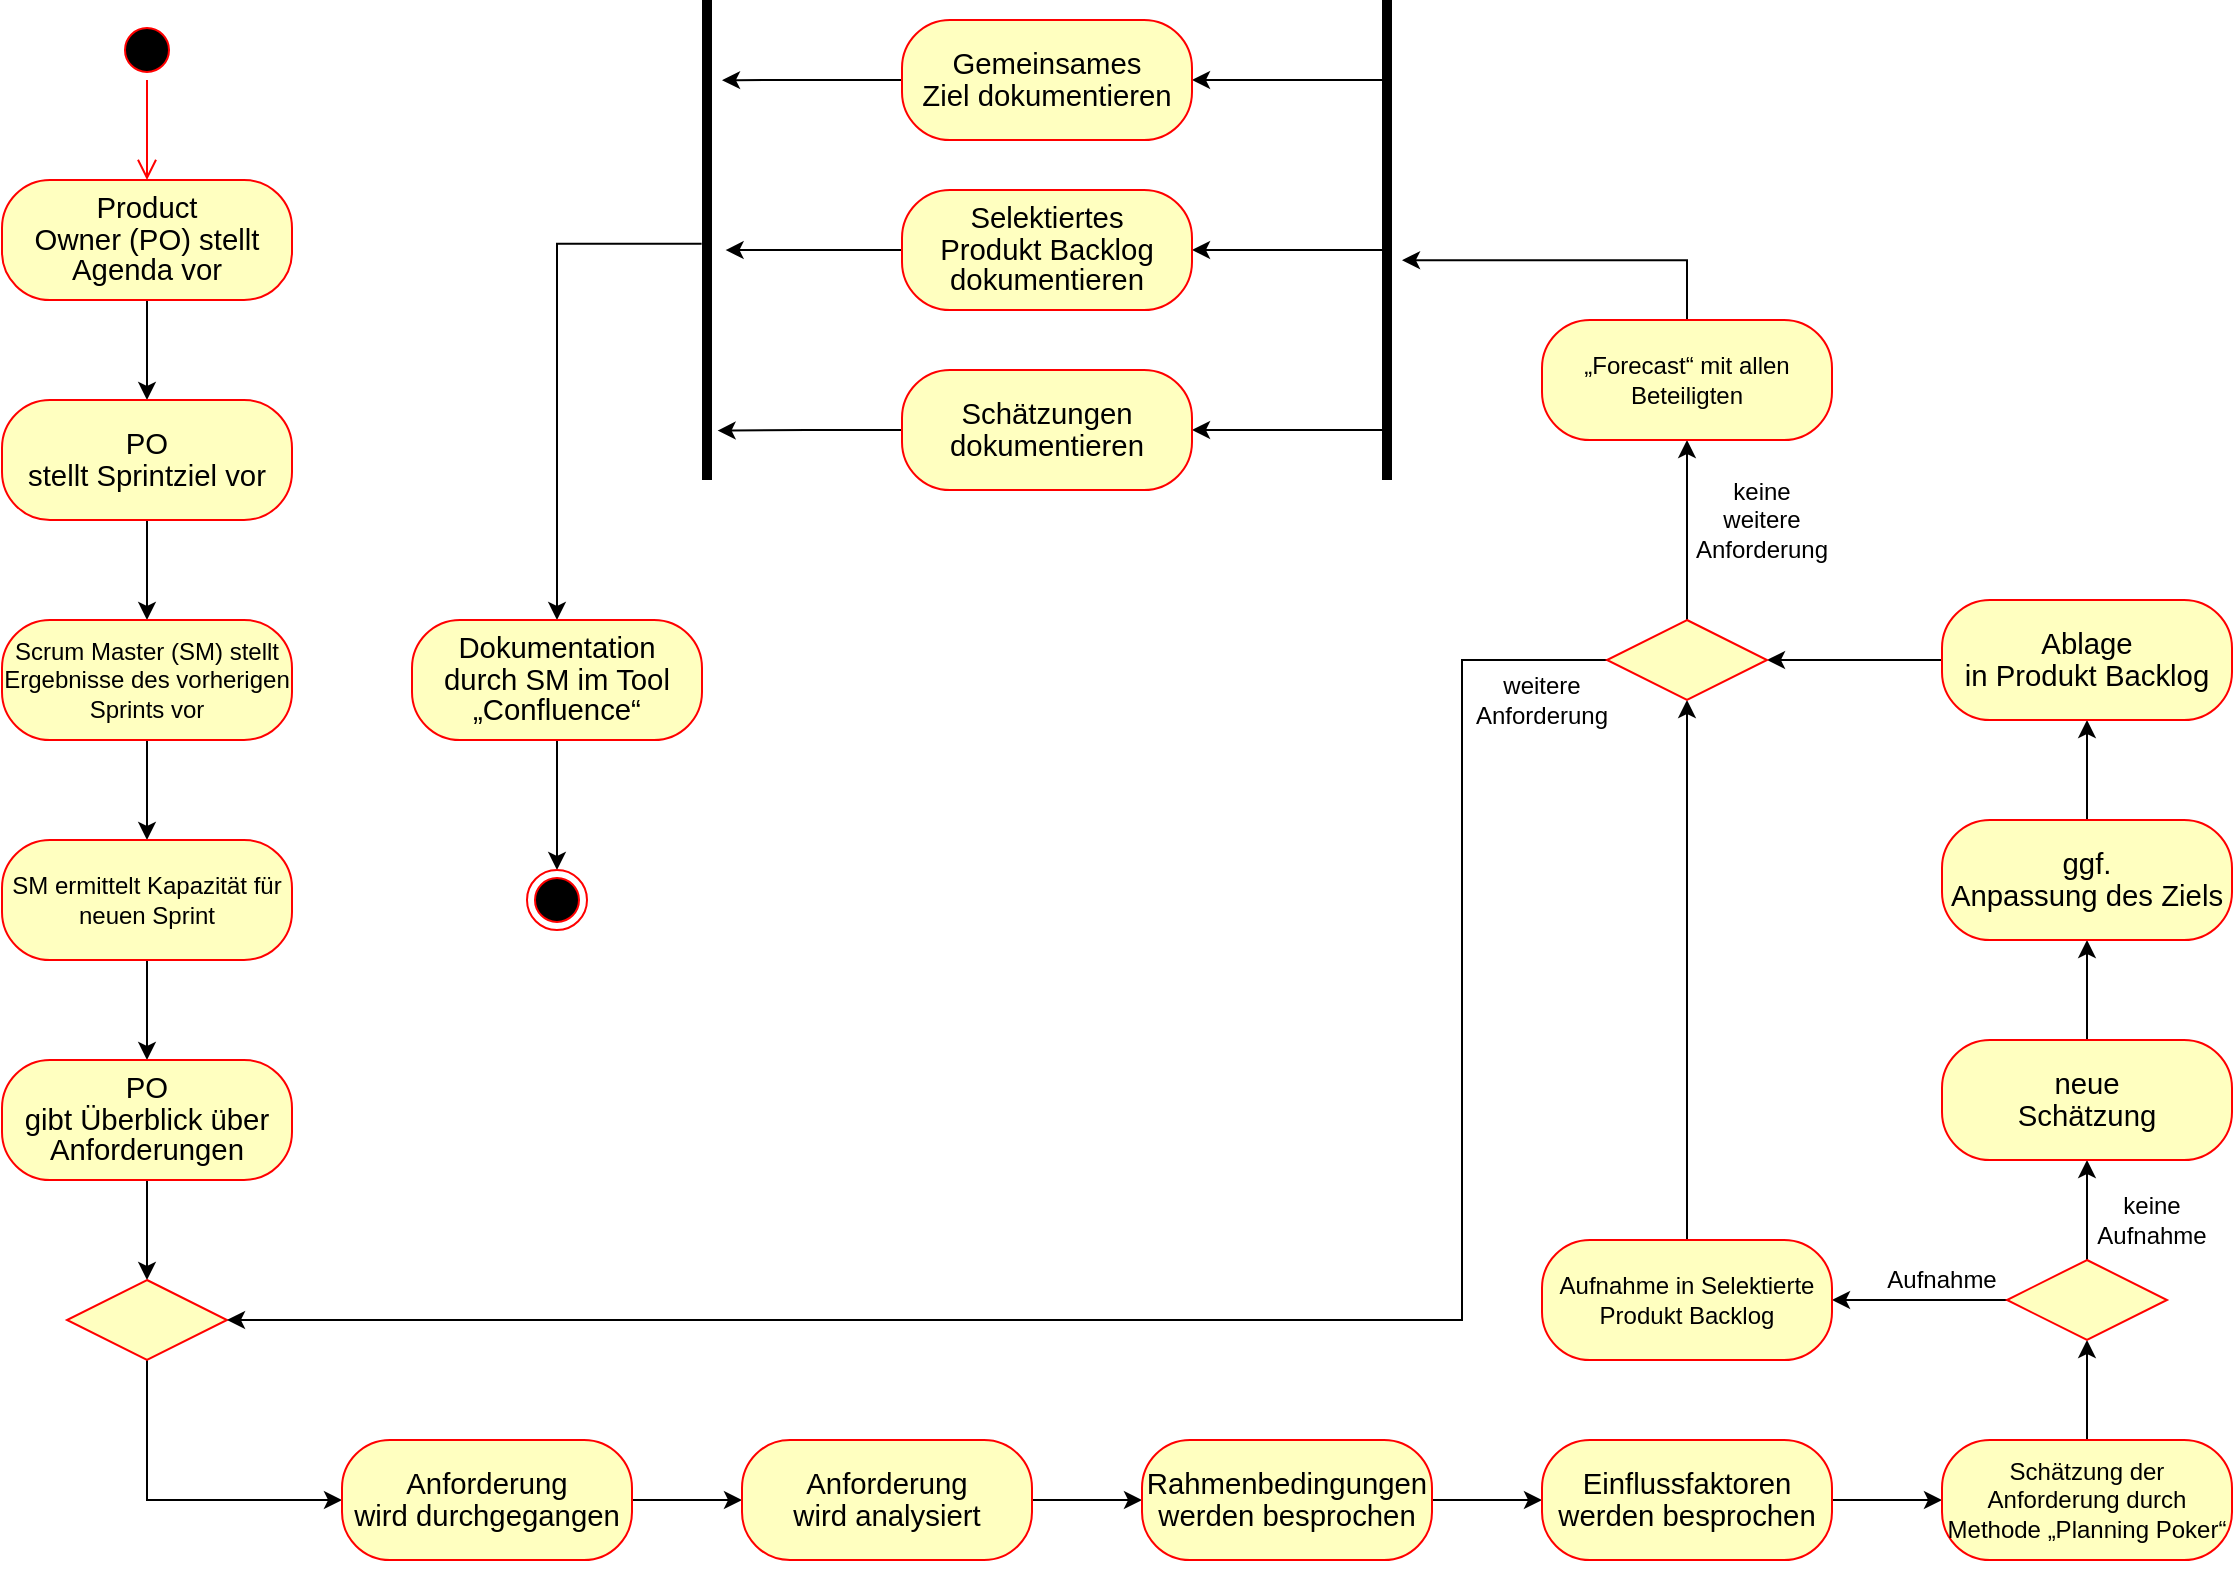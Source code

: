 <mxfile version="13.9.9" type="github">
  <diagram name="Page-1" id="e7e014a7-5840-1c2e-5031-d8a46d1fe8dd">
    <mxGraphModel dx="2207" dy="580" grid="1" gridSize="10" guides="1" tooltips="1" connect="1" arrows="1" fold="1" page="1" pageScale="1" pageWidth="1169" pageHeight="826" background="#ffffff" math="0" shadow="0">
      <root>
        <mxCell id="0" />
        <mxCell id="1" parent="0" />
        <mxCell id="kwXfaaGmL9mgUhSH-RIM-41" value="" style="ellipse;html=1;shape=startState;fillColor=#000000;strokeColor=#ff0000;" vertex="1" parent="1">
          <mxGeometry x="-1062.5" y="20" width="30" height="30" as="geometry" />
        </mxCell>
        <mxCell id="kwXfaaGmL9mgUhSH-RIM-42" value="" style="edgeStyle=orthogonalEdgeStyle;html=1;verticalAlign=bottom;endArrow=open;endSize=8;strokeColor=#ff0000;entryX=0.5;entryY=0;entryDx=0;entryDy=0;" edge="1" source="kwXfaaGmL9mgUhSH-RIM-41" parent="1" target="kwXfaaGmL9mgUhSH-RIM-43">
          <mxGeometry relative="1" as="geometry">
            <mxPoint x="-1047.5" y="110" as="targetPoint" />
          </mxGeometry>
        </mxCell>
        <mxCell id="kwXfaaGmL9mgUhSH-RIM-57" style="edgeStyle=orthogonalEdgeStyle;rounded=0;orthogonalLoop=1;jettySize=auto;html=1;" edge="1" parent="1" source="kwXfaaGmL9mgUhSH-RIM-43" target="kwXfaaGmL9mgUhSH-RIM-45">
          <mxGeometry relative="1" as="geometry" />
        </mxCell>
        <mxCell id="kwXfaaGmL9mgUhSH-RIM-43" value="&lt;span lang=&quot;EN-GB&quot; style=&quot;font-size: 11.0pt ; line-height: 107% ; font-family: &amp;#34;calibri&amp;#34; , sans-serif&quot;&gt;Product&lt;br/&gt;Owner (PO) stellt Agenda vor&lt;/span&gt;" style="rounded=1;whiteSpace=wrap;html=1;arcSize=40;fontColor=#000000;fillColor=#ffffc0;strokeColor=#ff0000;" vertex="1" parent="1">
          <mxGeometry x="-1120" y="100" width="145" height="60" as="geometry" />
        </mxCell>
        <mxCell id="kwXfaaGmL9mgUhSH-RIM-47" style="edgeStyle=orthogonalEdgeStyle;rounded=0;orthogonalLoop=1;jettySize=auto;html=1;" edge="1" parent="1" source="kwXfaaGmL9mgUhSH-RIM-45" target="kwXfaaGmL9mgUhSH-RIM-46">
          <mxGeometry relative="1" as="geometry" />
        </mxCell>
        <mxCell id="kwXfaaGmL9mgUhSH-RIM-45" value="&lt;span lang=&quot;EN-GB&quot; style=&quot;font-size: 11.0pt ; line-height: 107% ; font-family: &amp;#34;calibri&amp;#34; , sans-serif&quot;&gt;PO&lt;br/&gt;stellt Sprintziel vor&lt;/span&gt;" style="rounded=1;whiteSpace=wrap;html=1;arcSize=40;fontColor=#000000;fillColor=#ffffc0;strokeColor=#ff0000;" vertex="1" parent="1">
          <mxGeometry x="-1120" y="210" width="145" height="60" as="geometry" />
        </mxCell>
        <mxCell id="kwXfaaGmL9mgUhSH-RIM-49" style="edgeStyle=orthogonalEdgeStyle;rounded=0;orthogonalLoop=1;jettySize=auto;html=1;" edge="1" parent="1" source="kwXfaaGmL9mgUhSH-RIM-46" target="kwXfaaGmL9mgUhSH-RIM-48">
          <mxGeometry relative="1" as="geometry" />
        </mxCell>
        <mxCell id="kwXfaaGmL9mgUhSH-RIM-46" value="&lt;p class=&quot;MsoNormal&quot;&gt;Scrum Master (SM) stellt Ergebnisse des vorherigen Sprints vor&lt;/p&gt;" style="rounded=1;whiteSpace=wrap;html=1;arcSize=40;fontColor=#000000;fillColor=#ffffc0;strokeColor=#ff0000;" vertex="1" parent="1">
          <mxGeometry x="-1120" y="320" width="145" height="60" as="geometry" />
        </mxCell>
        <mxCell id="kwXfaaGmL9mgUhSH-RIM-51" style="edgeStyle=orthogonalEdgeStyle;rounded=0;orthogonalLoop=1;jettySize=auto;html=1;" edge="1" parent="1" source="kwXfaaGmL9mgUhSH-RIM-48" target="kwXfaaGmL9mgUhSH-RIM-50">
          <mxGeometry relative="1" as="geometry" />
        </mxCell>
        <mxCell id="kwXfaaGmL9mgUhSH-RIM-48" value="&lt;p class=&quot;MsoNormal&quot;&gt;SM ermittelt Kapazität für neuen Sprint&lt;/p&gt;" style="rounded=1;whiteSpace=wrap;html=1;arcSize=40;fontColor=#000000;fillColor=#ffffc0;strokeColor=#ff0000;" vertex="1" parent="1">
          <mxGeometry x="-1120" y="430" width="145" height="60" as="geometry" />
        </mxCell>
        <mxCell id="kwXfaaGmL9mgUhSH-RIM-55" style="edgeStyle=orthogonalEdgeStyle;rounded=0;orthogonalLoop=1;jettySize=auto;html=1;" edge="1" parent="1" source="kwXfaaGmL9mgUhSH-RIM-50" target="kwXfaaGmL9mgUhSH-RIM-52">
          <mxGeometry relative="1" as="geometry" />
        </mxCell>
        <mxCell id="kwXfaaGmL9mgUhSH-RIM-50" value="&lt;p class=&quot;MsoNormal&quot;&gt;&lt;span style=&quot;font-size: 11.0pt ; line-height: 107% ; font-family: &amp;#34;calibri&amp;#34; , sans-serif&quot;&gt;PO&lt;br/&gt;gibt Überblick über Anforderungen&lt;/span&gt;&lt;br&gt;&lt;/p&gt;" style="rounded=1;whiteSpace=wrap;html=1;arcSize=40;fontColor=#000000;fillColor=#ffffc0;strokeColor=#ff0000;" vertex="1" parent="1">
          <mxGeometry x="-1120" y="540" width="145" height="60" as="geometry" />
        </mxCell>
        <mxCell id="kwXfaaGmL9mgUhSH-RIM-61" style="edgeStyle=orthogonalEdgeStyle;rounded=0;orthogonalLoop=1;jettySize=auto;html=1;entryX=0;entryY=0.5;entryDx=0;entryDy=0;exitX=0.5;exitY=1;exitDx=0;exitDy=0;" edge="1" parent="1" source="kwXfaaGmL9mgUhSH-RIM-52" target="kwXfaaGmL9mgUhSH-RIM-58">
          <mxGeometry relative="1" as="geometry" />
        </mxCell>
        <mxCell id="kwXfaaGmL9mgUhSH-RIM-52" value="" style="rhombus;whiteSpace=wrap;html=1;fillColor=#ffffc0;strokeColor=#ff0000;" vertex="1" parent="1">
          <mxGeometry x="-1087.5" y="650" width="80" height="40" as="geometry" />
        </mxCell>
        <mxCell id="kwXfaaGmL9mgUhSH-RIM-60" style="edgeStyle=orthogonalEdgeStyle;rounded=0;orthogonalLoop=1;jettySize=auto;html=1;" edge="1" parent="1" source="kwXfaaGmL9mgUhSH-RIM-58" target="kwXfaaGmL9mgUhSH-RIM-59">
          <mxGeometry relative="1" as="geometry" />
        </mxCell>
        <mxCell id="kwXfaaGmL9mgUhSH-RIM-58" value="&lt;p class=&quot;MsoNormal&quot;&gt;&lt;span style=&quot;font-size: 11.0pt ; line-height: 107% ; font-family: &amp;#34;calibri&amp;#34; , sans-serif&quot;&gt;Anforderung&lt;br&gt;wird durchgegangen&lt;/span&gt;&lt;br&gt;&lt;/p&gt;" style="rounded=1;whiteSpace=wrap;html=1;arcSize=40;fontColor=#000000;fillColor=#ffffc0;strokeColor=#ff0000;" vertex="1" parent="1">
          <mxGeometry x="-950" y="730" width="145" height="60" as="geometry" />
        </mxCell>
        <mxCell id="kwXfaaGmL9mgUhSH-RIM-65" style="edgeStyle=orthogonalEdgeStyle;rounded=0;orthogonalLoop=1;jettySize=auto;html=1;" edge="1" parent="1" source="kwXfaaGmL9mgUhSH-RIM-59" target="kwXfaaGmL9mgUhSH-RIM-62">
          <mxGeometry relative="1" as="geometry" />
        </mxCell>
        <mxCell id="kwXfaaGmL9mgUhSH-RIM-59" value="&lt;p class=&quot;MsoNormal&quot;&gt;&lt;span style=&quot;font-size: 11.0pt ; line-height: 107% ; font-family: &amp;#34;calibri&amp;#34; , sans-serif&quot;&gt;Anforderung&lt;br/&gt;wird analysiert&lt;/span&gt;&lt;br&gt;&lt;/p&gt;" style="rounded=1;whiteSpace=wrap;html=1;arcSize=40;fontColor=#000000;fillColor=#ffffc0;strokeColor=#ff0000;" vertex="1" parent="1">
          <mxGeometry x="-750" y="730" width="145" height="60" as="geometry" />
        </mxCell>
        <mxCell id="kwXfaaGmL9mgUhSH-RIM-66" style="edgeStyle=orthogonalEdgeStyle;rounded=0;orthogonalLoop=1;jettySize=auto;html=1;" edge="1" parent="1" source="kwXfaaGmL9mgUhSH-RIM-62" target="kwXfaaGmL9mgUhSH-RIM-64">
          <mxGeometry relative="1" as="geometry" />
        </mxCell>
        <mxCell id="kwXfaaGmL9mgUhSH-RIM-62" value="&lt;p class=&quot;MsoNormal&quot;&gt;&lt;span style=&quot;font-size: 11.0pt ; line-height: 107% ; font-family: &amp;#34;calibri&amp;#34; , sans-serif&quot;&gt;Rahmenbedingungen&lt;br&gt;werden besprochen&lt;/span&gt;&lt;br&gt;&lt;/p&gt;" style="rounded=1;whiteSpace=wrap;html=1;arcSize=40;fontColor=#000000;fillColor=#ffffc0;strokeColor=#ff0000;" vertex="1" parent="1">
          <mxGeometry x="-550" y="730" width="145" height="60" as="geometry" />
        </mxCell>
        <mxCell id="kwXfaaGmL9mgUhSH-RIM-68" style="edgeStyle=orthogonalEdgeStyle;rounded=0;orthogonalLoop=1;jettySize=auto;html=1;" edge="1" parent="1" source="kwXfaaGmL9mgUhSH-RIM-64" target="kwXfaaGmL9mgUhSH-RIM-67">
          <mxGeometry relative="1" as="geometry" />
        </mxCell>
        <mxCell id="kwXfaaGmL9mgUhSH-RIM-64" value="&lt;p class=&quot;MsoNormal&quot;&gt;&lt;span style=&quot;font-size: 11.0pt ; line-height: 107% ; font-family: &amp;#34;calibri&amp;#34; , sans-serif&quot;&gt;Einflussfaktoren&lt;br&gt;werden besprochen&lt;/span&gt;&lt;br&gt;&lt;/p&gt;" style="rounded=1;whiteSpace=wrap;html=1;arcSize=40;fontColor=#000000;fillColor=#ffffc0;strokeColor=#ff0000;" vertex="1" parent="1">
          <mxGeometry x="-350" y="730" width="145" height="60" as="geometry" />
        </mxCell>
        <mxCell id="kwXfaaGmL9mgUhSH-RIM-72" style="edgeStyle=orthogonalEdgeStyle;rounded=0;orthogonalLoop=1;jettySize=auto;html=1;entryX=0.5;entryY=1;entryDx=0;entryDy=0;" edge="1" parent="1" source="kwXfaaGmL9mgUhSH-RIM-67" target="kwXfaaGmL9mgUhSH-RIM-69">
          <mxGeometry relative="1" as="geometry" />
        </mxCell>
        <mxCell id="kwXfaaGmL9mgUhSH-RIM-67" value="&lt;p class=&quot;MsoNormal&quot;&gt;Schätzung der Anforderung durch Methode „Planning Poker“&lt;/p&gt;" style="rounded=1;whiteSpace=wrap;html=1;arcSize=40;fontColor=#000000;fillColor=#ffffc0;strokeColor=#ff0000;" vertex="1" parent="1">
          <mxGeometry x="-150" y="730" width="145" height="60" as="geometry" />
        </mxCell>
        <mxCell id="kwXfaaGmL9mgUhSH-RIM-74" style="edgeStyle=orthogonalEdgeStyle;rounded=0;orthogonalLoop=1;jettySize=auto;html=1;entryX=1;entryY=0.5;entryDx=0;entryDy=0;" edge="1" parent="1" source="kwXfaaGmL9mgUhSH-RIM-69" target="kwXfaaGmL9mgUhSH-RIM-73">
          <mxGeometry relative="1" as="geometry" />
        </mxCell>
        <mxCell id="kwXfaaGmL9mgUhSH-RIM-76" style="edgeStyle=orthogonalEdgeStyle;rounded=0;orthogonalLoop=1;jettySize=auto;html=1;" edge="1" parent="1" source="kwXfaaGmL9mgUhSH-RIM-69" target="kwXfaaGmL9mgUhSH-RIM-75">
          <mxGeometry relative="1" as="geometry" />
        </mxCell>
        <mxCell id="kwXfaaGmL9mgUhSH-RIM-69" value="" style="rhombus;whiteSpace=wrap;html=1;fillColor=#ffffc0;strokeColor=#ff0000;" vertex="1" parent="1">
          <mxGeometry x="-117.5" y="640" width="80" height="40" as="geometry" />
        </mxCell>
        <mxCell id="kwXfaaGmL9mgUhSH-RIM-84" style="edgeStyle=orthogonalEdgeStyle;rounded=0;orthogonalLoop=1;jettySize=auto;html=1;entryX=0.5;entryY=1;entryDx=0;entryDy=0;" edge="1" parent="1" source="kwXfaaGmL9mgUhSH-RIM-73" target="kwXfaaGmL9mgUhSH-RIM-81">
          <mxGeometry relative="1" as="geometry" />
        </mxCell>
        <mxCell id="kwXfaaGmL9mgUhSH-RIM-73" value="&lt;p class=&quot;MsoNormal&quot;&gt;Aufnahme in Selektierte Produkt Backlog&lt;/p&gt;" style="rounded=1;whiteSpace=wrap;html=1;arcSize=40;fontColor=#000000;fillColor=#ffffc0;strokeColor=#ff0000;" vertex="1" parent="1">
          <mxGeometry x="-350" y="630" width="145" height="60" as="geometry" />
        </mxCell>
        <mxCell id="kwXfaaGmL9mgUhSH-RIM-79" style="edgeStyle=orthogonalEdgeStyle;rounded=0;orthogonalLoop=1;jettySize=auto;html=1;" edge="1" parent="1" source="kwXfaaGmL9mgUhSH-RIM-75" target="kwXfaaGmL9mgUhSH-RIM-77">
          <mxGeometry relative="1" as="geometry" />
        </mxCell>
        <mxCell id="kwXfaaGmL9mgUhSH-RIM-75" value="&lt;p class=&quot;MsoNormal&quot;&gt;&lt;span style=&quot;font-size: 11.0pt ; line-height: 107% ; font-family: &amp;#34;calibri&amp;#34; , sans-serif&quot;&gt;neue&lt;br/&gt;Schätzung&lt;/span&gt;&lt;br&gt;&lt;/p&gt;" style="rounded=1;whiteSpace=wrap;html=1;arcSize=40;fontColor=#000000;fillColor=#ffffc0;strokeColor=#ff0000;" vertex="1" parent="1">
          <mxGeometry x="-150" y="530" width="145" height="60" as="geometry" />
        </mxCell>
        <mxCell id="kwXfaaGmL9mgUhSH-RIM-80" style="edgeStyle=orthogonalEdgeStyle;rounded=0;orthogonalLoop=1;jettySize=auto;html=1;" edge="1" parent="1" source="kwXfaaGmL9mgUhSH-RIM-77" target="kwXfaaGmL9mgUhSH-RIM-78">
          <mxGeometry relative="1" as="geometry" />
        </mxCell>
        <mxCell id="kwXfaaGmL9mgUhSH-RIM-77" value="&lt;p class=&quot;MsoNormal&quot;&gt;&lt;span style=&quot;font-size: 11.0pt ; line-height: 107% ; font-family: &amp;#34;calibri&amp;#34; , sans-serif&quot;&gt;ggf.&lt;br&gt;Anpassung des Ziels&lt;/span&gt;&lt;br&gt;&lt;/p&gt;" style="rounded=1;whiteSpace=wrap;html=1;arcSize=40;fontColor=#000000;fillColor=#ffffc0;strokeColor=#ff0000;" vertex="1" parent="1">
          <mxGeometry x="-150" y="420" width="145" height="60" as="geometry" />
        </mxCell>
        <mxCell id="kwXfaaGmL9mgUhSH-RIM-83" style="edgeStyle=orthogonalEdgeStyle;rounded=0;orthogonalLoop=1;jettySize=auto;html=1;entryX=1;entryY=0.5;entryDx=0;entryDy=0;" edge="1" parent="1" source="kwXfaaGmL9mgUhSH-RIM-78" target="kwXfaaGmL9mgUhSH-RIM-81">
          <mxGeometry relative="1" as="geometry" />
        </mxCell>
        <mxCell id="kwXfaaGmL9mgUhSH-RIM-78" value="&lt;p class=&quot;MsoNormal&quot;&gt;&lt;span style=&quot;font-size: 11.0pt ; line-height: 107% ; font-family: &amp;#34;calibri&amp;#34; , sans-serif&quot;&gt;Ablage&lt;br/&gt;in Produkt Backlog&lt;/span&gt;&lt;br&gt;&lt;/p&gt;" style="rounded=1;whiteSpace=wrap;html=1;arcSize=40;fontColor=#000000;fillColor=#ffffc0;strokeColor=#ff0000;" vertex="1" parent="1">
          <mxGeometry x="-150" y="310" width="145" height="60" as="geometry" />
        </mxCell>
        <mxCell id="kwXfaaGmL9mgUhSH-RIM-85" style="edgeStyle=orthogonalEdgeStyle;rounded=0;orthogonalLoop=1;jettySize=auto;html=1;entryX=1;entryY=0.5;entryDx=0;entryDy=0;" edge="1" parent="1" source="kwXfaaGmL9mgUhSH-RIM-81" target="kwXfaaGmL9mgUhSH-RIM-52">
          <mxGeometry relative="1" as="geometry">
            <Array as="points">
              <mxPoint x="-390" y="340" />
              <mxPoint x="-390" y="670" />
            </Array>
          </mxGeometry>
        </mxCell>
        <mxCell id="kwXfaaGmL9mgUhSH-RIM-87" style="edgeStyle=orthogonalEdgeStyle;rounded=0;orthogonalLoop=1;jettySize=auto;html=1;" edge="1" parent="1" source="kwXfaaGmL9mgUhSH-RIM-81" target="kwXfaaGmL9mgUhSH-RIM-86">
          <mxGeometry relative="1" as="geometry" />
        </mxCell>
        <mxCell id="kwXfaaGmL9mgUhSH-RIM-81" value="" style="rhombus;whiteSpace=wrap;html=1;fillColor=#ffffc0;strokeColor=#ff0000;" vertex="1" parent="1">
          <mxGeometry x="-317.5" y="320" width="80" height="40" as="geometry" />
        </mxCell>
        <mxCell id="kwXfaaGmL9mgUhSH-RIM-88" style="edgeStyle=orthogonalEdgeStyle;rounded=0;orthogonalLoop=1;jettySize=auto;html=1;entryX=2;entryY=0.542;entryDx=0;entryDy=0;entryPerimeter=0;exitX=0.5;exitY=0;exitDx=0;exitDy=0;" edge="1" parent="1" source="kwXfaaGmL9mgUhSH-RIM-86" target="kwXfaaGmL9mgUhSH-RIM-91">
          <mxGeometry relative="1" as="geometry">
            <mxPoint x="-277.5" y="160" as="targetPoint" />
          </mxGeometry>
        </mxCell>
        <mxCell id="kwXfaaGmL9mgUhSH-RIM-86" value="&lt;p class=&quot;MsoNormal&quot;&gt;„Forecast“ mit allen Beteiligten&lt;/p&gt;" style="rounded=1;whiteSpace=wrap;html=1;arcSize=40;fontColor=#000000;fillColor=#ffffc0;strokeColor=#ff0000;" vertex="1" parent="1">
          <mxGeometry x="-350" y="170" width="145" height="60" as="geometry" />
        </mxCell>
        <mxCell id="kwXfaaGmL9mgUhSH-RIM-98" style="edgeStyle=orthogonalEdgeStyle;rounded=0;orthogonalLoop=1;jettySize=auto;html=1;entryX=1;entryY=0.5;entryDx=0;entryDy=0;" edge="1" parent="1" source="kwXfaaGmL9mgUhSH-RIM-91" target="kwXfaaGmL9mgUhSH-RIM-96">
          <mxGeometry relative="1" as="geometry">
            <Array as="points">
              <mxPoint x="-460" y="135" />
              <mxPoint x="-460" y="135" />
            </Array>
          </mxGeometry>
        </mxCell>
        <mxCell id="kwXfaaGmL9mgUhSH-RIM-99" style="edgeStyle=orthogonalEdgeStyle;rounded=0;orthogonalLoop=1;jettySize=auto;html=1;entryX=1;entryY=0.5;entryDx=0;entryDy=0;" edge="1" parent="1" source="kwXfaaGmL9mgUhSH-RIM-91" target="kwXfaaGmL9mgUhSH-RIM-97">
          <mxGeometry relative="1" as="geometry">
            <Array as="points">
              <mxPoint x="-450" y="225" />
              <mxPoint x="-450" y="225" />
            </Array>
          </mxGeometry>
        </mxCell>
        <mxCell id="kwXfaaGmL9mgUhSH-RIM-100" style="edgeStyle=orthogonalEdgeStyle;rounded=0;orthogonalLoop=1;jettySize=auto;html=1;entryX=1;entryY=0.5;entryDx=0;entryDy=0;" edge="1" parent="1" source="kwXfaaGmL9mgUhSH-RIM-91" target="kwXfaaGmL9mgUhSH-RIM-95">
          <mxGeometry relative="1" as="geometry">
            <Array as="points">
              <mxPoint x="-450" y="50" />
              <mxPoint x="-450" y="50" />
            </Array>
          </mxGeometry>
        </mxCell>
        <mxCell id="kwXfaaGmL9mgUhSH-RIM-91" value="" style="html=1;points=[];perimeter=orthogonalPerimeter;fillColor=#000000;strokeColor=none;" vertex="1" parent="1">
          <mxGeometry x="-430" y="10" width="5" height="240" as="geometry" />
        </mxCell>
        <mxCell id="kwXfaaGmL9mgUhSH-RIM-105" style="edgeStyle=orthogonalEdgeStyle;rounded=0;orthogonalLoop=1;jettySize=auto;html=1;entryX=0.5;entryY=0;entryDx=0;entryDy=0;exitX=-0.04;exitY=0.508;exitDx=0;exitDy=0;exitPerimeter=0;" edge="1" parent="1" source="kwXfaaGmL9mgUhSH-RIM-93" target="kwXfaaGmL9mgUhSH-RIM-104">
          <mxGeometry relative="1" as="geometry" />
        </mxCell>
        <mxCell id="kwXfaaGmL9mgUhSH-RIM-93" value="" style="html=1;points=[];perimeter=orthogonalPerimeter;fillColor=#000000;strokeColor=none;" vertex="1" parent="1">
          <mxGeometry x="-770" y="10" width="5" height="240" as="geometry" />
        </mxCell>
        <mxCell id="kwXfaaGmL9mgUhSH-RIM-101" style="edgeStyle=orthogonalEdgeStyle;rounded=0;orthogonalLoop=1;jettySize=auto;html=1;entryX=2;entryY=0.167;entryDx=0;entryDy=0;entryPerimeter=0;" edge="1" parent="1" source="kwXfaaGmL9mgUhSH-RIM-95" target="kwXfaaGmL9mgUhSH-RIM-93">
          <mxGeometry relative="1" as="geometry" />
        </mxCell>
        <mxCell id="kwXfaaGmL9mgUhSH-RIM-95" value="&lt;p class=&quot;MsoNormal&quot;&gt;&lt;span style=&quot;font-size: 11.0pt ; line-height: 107% ; font-family: &amp;#34;calibri&amp;#34; , sans-serif&quot;&gt;Gemeinsames&lt;br/&gt;Ziel dokumentieren&lt;/span&gt;&lt;br&gt;&lt;/p&gt;" style="rounded=1;whiteSpace=wrap;html=1;arcSize=40;fontColor=#000000;fillColor=#ffffc0;strokeColor=#ff0000;" vertex="1" parent="1">
          <mxGeometry x="-670" y="20" width="145" height="60" as="geometry" />
        </mxCell>
        <mxCell id="kwXfaaGmL9mgUhSH-RIM-102" style="edgeStyle=orthogonalEdgeStyle;rounded=0;orthogonalLoop=1;jettySize=auto;html=1;entryX=2.36;entryY=0.521;entryDx=0;entryDy=0;entryPerimeter=0;" edge="1" parent="1" source="kwXfaaGmL9mgUhSH-RIM-96" target="kwXfaaGmL9mgUhSH-RIM-93">
          <mxGeometry relative="1" as="geometry" />
        </mxCell>
        <mxCell id="kwXfaaGmL9mgUhSH-RIM-96" value="&lt;p class=&quot;MsoNormal&quot;&gt;&lt;span style=&quot;font-size: 11.0pt ; line-height: 107% ; font-family: &amp;#34;calibri&amp;#34; , sans-serif&quot;&gt;Selektiertes&lt;br/&gt;Produkt Backlog dokumentieren&lt;/span&gt;&lt;br&gt;&lt;/p&gt;" style="rounded=1;whiteSpace=wrap;html=1;arcSize=40;fontColor=#000000;fillColor=#ffffc0;strokeColor=#ff0000;" vertex="1" parent="1">
          <mxGeometry x="-670" y="105" width="145" height="60" as="geometry" />
        </mxCell>
        <mxCell id="kwXfaaGmL9mgUhSH-RIM-103" style="edgeStyle=orthogonalEdgeStyle;rounded=0;orthogonalLoop=1;jettySize=auto;html=1;entryX=1.56;entryY=0.897;entryDx=0;entryDy=0;entryPerimeter=0;" edge="1" parent="1" source="kwXfaaGmL9mgUhSH-RIM-97" target="kwXfaaGmL9mgUhSH-RIM-93">
          <mxGeometry relative="1" as="geometry" />
        </mxCell>
        <mxCell id="kwXfaaGmL9mgUhSH-RIM-97" value="&lt;p class=&quot;MsoNormal&quot;&gt;&lt;span style=&quot;font-size: 11.0pt ; line-height: 107% ; font-family: &amp;#34;calibri&amp;#34; , sans-serif&quot;&gt;Schätzungen dokumentieren&lt;/span&gt;&lt;br&gt;&lt;/p&gt;" style="rounded=1;whiteSpace=wrap;html=1;arcSize=40;fontColor=#000000;fillColor=#ffffc0;strokeColor=#ff0000;" vertex="1" parent="1">
          <mxGeometry x="-670" y="195" width="145" height="60" as="geometry" />
        </mxCell>
        <mxCell id="kwXfaaGmL9mgUhSH-RIM-107" style="edgeStyle=orthogonalEdgeStyle;rounded=0;orthogonalLoop=1;jettySize=auto;html=1;entryX=0.5;entryY=0;entryDx=0;entryDy=0;" edge="1" parent="1" source="kwXfaaGmL9mgUhSH-RIM-104" target="kwXfaaGmL9mgUhSH-RIM-106">
          <mxGeometry relative="1" as="geometry" />
        </mxCell>
        <mxCell id="kwXfaaGmL9mgUhSH-RIM-104" value="&lt;p class=&quot;MsoNormal&quot;&gt;&lt;span style=&quot;font-size: 11.0pt ; line-height: 107% ; font-family: &amp;#34;calibri&amp;#34; , sans-serif&quot;&gt;Dokumentation&lt;br/&gt;durch SM im Tool „Confluence“&lt;/span&gt;&lt;br&gt;&lt;/p&gt;" style="rounded=1;whiteSpace=wrap;html=1;arcSize=40;fontColor=#000000;fillColor=#ffffc0;strokeColor=#ff0000;" vertex="1" parent="1">
          <mxGeometry x="-915" y="320" width="145" height="60" as="geometry" />
        </mxCell>
        <mxCell id="kwXfaaGmL9mgUhSH-RIM-106" value="" style="ellipse;html=1;shape=endState;fillColor=#000000;strokeColor=#ff0000;" vertex="1" parent="1">
          <mxGeometry x="-857.5" y="445" width="30" height="30" as="geometry" />
        </mxCell>
        <mxCell id="kwXfaaGmL9mgUhSH-RIM-108" value="Aufnahme" style="text;html=1;strokeColor=none;fillColor=none;align=center;verticalAlign=middle;whiteSpace=wrap;rounded=0;" vertex="1" parent="1">
          <mxGeometry x="-170" y="640" width="40" height="20" as="geometry" />
        </mxCell>
        <mxCell id="kwXfaaGmL9mgUhSH-RIM-111" value="keine Aufnahme" style="text;html=1;strokeColor=none;fillColor=none;align=center;verticalAlign=middle;whiteSpace=wrap;rounded=0;" vertex="1" parent="1">
          <mxGeometry x="-80" y="610" width="70" height="20" as="geometry" />
        </mxCell>
        <mxCell id="kwXfaaGmL9mgUhSH-RIM-112" value="keine weitere Anforderung" style="text;html=1;strokeColor=none;fillColor=none;align=center;verticalAlign=middle;whiteSpace=wrap;rounded=0;" vertex="1" parent="1">
          <mxGeometry x="-260" y="260" width="40" height="20" as="geometry" />
        </mxCell>
        <mxCell id="kwXfaaGmL9mgUhSH-RIM-113" value="weitere Anforderung" style="text;html=1;strokeColor=none;fillColor=none;align=center;verticalAlign=middle;whiteSpace=wrap;rounded=0;" vertex="1" parent="1">
          <mxGeometry x="-370" y="350" width="40" height="20" as="geometry" />
        </mxCell>
      </root>
    </mxGraphModel>
  </diagram>
</mxfile>
